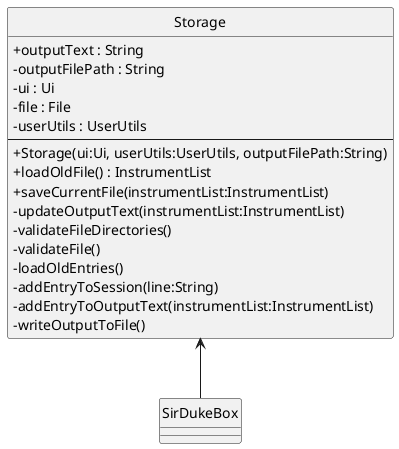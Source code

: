 @startuml
hide circle
skinparam classAttributeIconSize 0
class Storage {
    + outputText : String
    - outputFilePath : String
    - ui : Ui
    - file : File
    - userUtils : UserUtils
    --
    + Storage(ui:Ui, userUtils:UserUtils, outputFilePath:String)
    + loadOldFile() : InstrumentList
    + saveCurrentFile(instrumentList:InstrumentList)
    - updateOutputText(instrumentList:InstrumentList)
    - validateFileDirectories()
    - validateFile()
    - loadOldEntries()
    - addEntryToSession(line:String)
    - addEntryToOutputText(instrumentList:InstrumentList)
    - writeOutputToFile()
}

Storage <-- SirDukeBox
@enduml